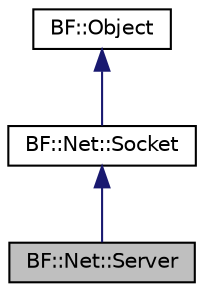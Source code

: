 digraph "BF::Net::Server"
{
 // LATEX_PDF_SIZE
  edge [fontname="Helvetica",fontsize="10",labelfontname="Helvetica",labelfontsize="10"];
  node [fontname="Helvetica",fontsize="10",shape=record];
  Node1 [label="BF::Net::Server",height=0.2,width=0.4,color="black", fillcolor="grey75", style="filled", fontcolor="black",tooltip=" "];
  Node2 -> Node1 [dir="back",color="midnightblue",fontsize="10",style="solid",fontname="Helvetica"];
  Node2 [label="BF::Net::Socket",height=0.2,width=0.4,color="black", fillcolor="white", style="filled",URL="$db/dc9/classBF_1_1Net_1_1Socket.html",tooltip=" "];
  Node3 -> Node2 [dir="back",color="midnightblue",fontsize="10",style="solid",fontname="Helvetica"];
  Node3 [label="BF::Object",height=0.2,width=0.4,color="black", fillcolor="white", style="filled",URL="$d1/d3a/classBF_1_1Object.html",tooltip=" "];
}
